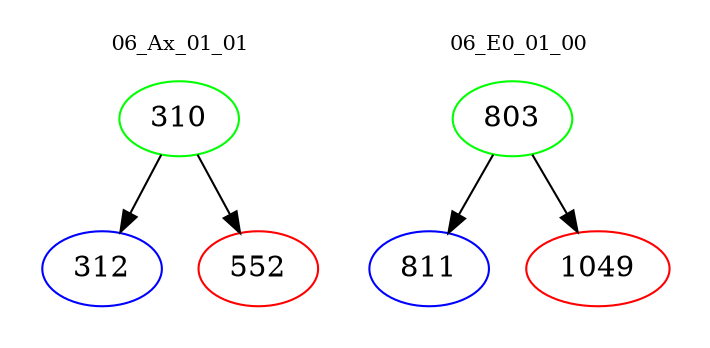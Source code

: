digraph{
subgraph cluster_0 {
color = white
label = "06_Ax_01_01";
fontsize=10;
T0_310 [label="310", color="green"]
T0_310 -> T0_312 [color="black"]
T0_312 [label="312", color="blue"]
T0_310 -> T0_552 [color="black"]
T0_552 [label="552", color="red"]
}
subgraph cluster_1 {
color = white
label = "06_E0_01_00";
fontsize=10;
T1_803 [label="803", color="green"]
T1_803 -> T1_811 [color="black"]
T1_811 [label="811", color="blue"]
T1_803 -> T1_1049 [color="black"]
T1_1049 [label="1049", color="red"]
}
}
